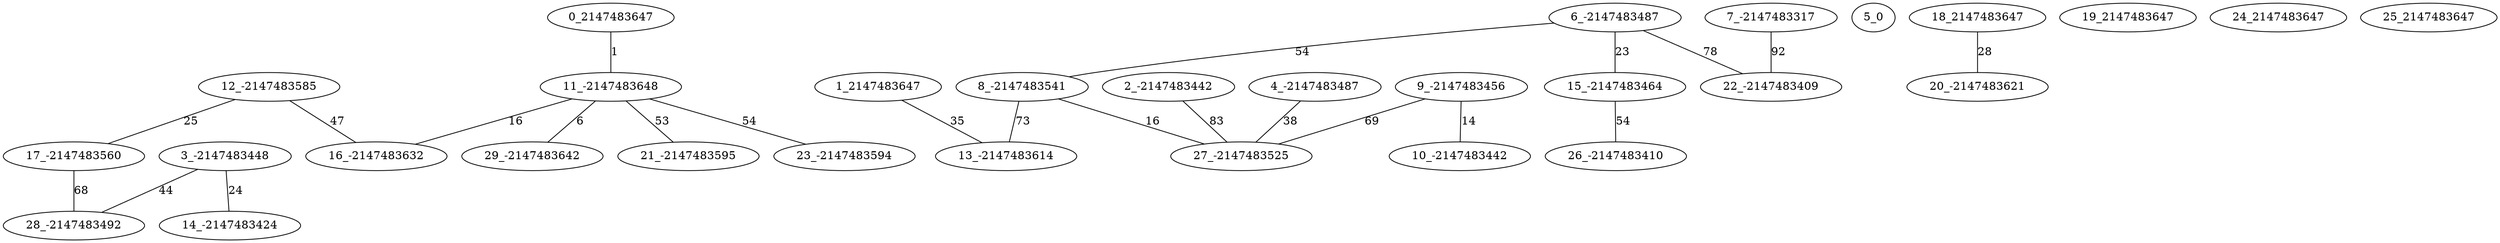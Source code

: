 graph abstract {
  0 [label="0_2147483647"];
  1 [label="1_2147483647"];
  2 [label="2_-2147483442"];
  3 [label="3_-2147483448"];
  4 [label="4_-2147483487"];
  5 [label="5_0"];
  6 [label="6_-2147483487"];
  7 [label="7_-2147483317"];
  8 [label="8_-2147483541"];
  9 [label="9_-2147483456"];
  10 [label="10_-2147483442"];
  11 [label="11_-2147483648"];
  12 [label="12_-2147483585"];
  13 [label="13_-2147483614"];
  14 [label="14_-2147483424"];
  15 [label="15_-2147483464"];
  16 [label="16_-2147483632"];
  17 [label="17_-2147483560"];
  18 [label="18_2147483647"];
  19 [label="19_2147483647"];
  20 [label="20_-2147483621"];
  21 [label="21_-2147483595"];
  22 [label="22_-2147483409"];
  23 [label="23_-2147483594"];
  24 [label="24_2147483647"];
  25 [label="25_2147483647"];
  26 [label="26_-2147483410"];
  27 [label="27_-2147483525"];
  28 [label="28_-2147483492"];
  29 [label="29_-2147483642"];
  0 -- 11 [label="1"];
  1 -- 13 [label="35"];
  2 -- 27 [label="83"];
  3 -- 14 [label="24"];
  3 -- 28 [label="44"];
  4 -- 27 [label="38"];
  6 -- 8 [label="54"];
  6 -- 22 [label="78"];
  6 -- 15 [label="23"];
  7 -- 22 [label="92"];
  8 -- 27 [label="16"];
  8 -- 13 [label="73"];
  9 -- 10 [label="14"];
  9 -- 27 [label="69"];
  11 -- 29 [label="6"];
  11 -- 16 [label="16"];
  11 -- 21 [label="53"];
  11 -- 23 [label="54"];
  12 -- 17 [label="25"];
  12 -- 16 [label="47"];
  15 -- 26 [label="54"];
  17 -- 28 [label="68"];
  18 -- 20 [label="28"];
}